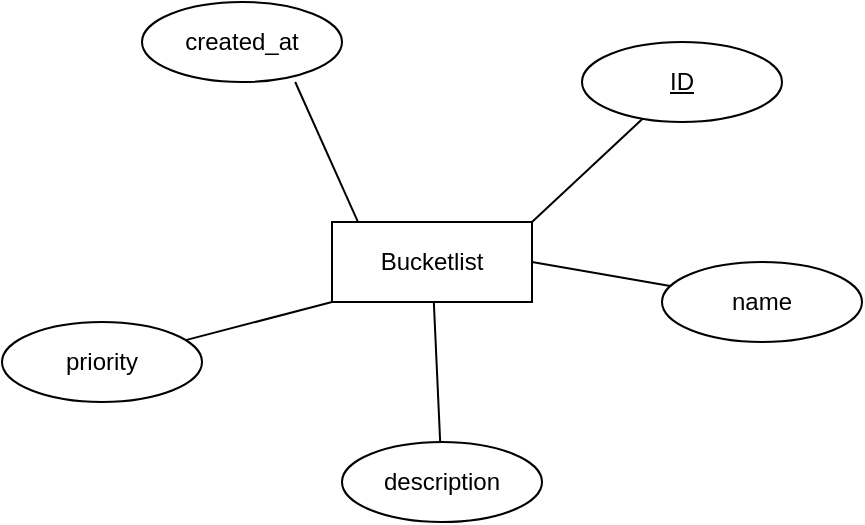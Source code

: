 <mxfile>
    <diagram id="A4WJAMhHbkNn9q33ML0d" name="Page-1">
        <mxGraphModel dx="828" dy="563" grid="1" gridSize="10" guides="1" tooltips="1" connect="1" arrows="1" fold="1" page="1" pageScale="1" pageWidth="850" pageHeight="1100" math="0" shadow="0">
            <root>
                <mxCell id="0"/>
                <mxCell id="1" parent="0"/>
                <mxCell id="12" value="Bucketlist" style="whiteSpace=wrap;html=1;align=center;" vertex="1" parent="1">
                    <mxGeometry x="325" y="590" width="100" height="40" as="geometry"/>
                </mxCell>
                <mxCell id="13" value="description" style="ellipse;whiteSpace=wrap;html=1;align=center;" vertex="1" parent="1">
                    <mxGeometry x="330" y="700" width="100" height="40" as="geometry"/>
                </mxCell>
                <mxCell id="14" value="ID" style="ellipse;whiteSpace=wrap;html=1;align=center;fontStyle=4;" vertex="1" parent="1">
                    <mxGeometry x="450" y="500" width="100" height="40" as="geometry"/>
                </mxCell>
                <mxCell id="15" value="name" style="ellipse;whiteSpace=wrap;html=1;align=center;" vertex="1" parent="1">
                    <mxGeometry x="490" y="610" width="100" height="40" as="geometry"/>
                </mxCell>
                <mxCell id="16" value="priority" style="ellipse;whiteSpace=wrap;html=1;align=center;" vertex="1" parent="1">
                    <mxGeometry x="160" y="640" width="100" height="40" as="geometry"/>
                </mxCell>
                <mxCell id="17" value="created_at" style="ellipse;whiteSpace=wrap;html=1;align=center;" vertex="1" parent="1">
                    <mxGeometry x="230" y="480" width="100" height="40" as="geometry"/>
                </mxCell>
                <mxCell id="18" value="" style="endArrow=none;html=1;rounded=0;entryX=0;entryY=1;entryDx=0;entryDy=0;" edge="1" parent="1" source="16" target="12">
                    <mxGeometry relative="1" as="geometry">
                        <mxPoint x="340" y="660" as="sourcePoint"/>
                        <mxPoint x="500" y="660" as="targetPoint"/>
                    </mxGeometry>
                </mxCell>
                <mxCell id="19" value="" style="endArrow=none;html=1;rounded=0;" edge="1" parent="1" source="12" target="13">
                    <mxGeometry relative="1" as="geometry">
                        <mxPoint x="340" y="660" as="sourcePoint"/>
                        <mxPoint x="500" y="660" as="targetPoint"/>
                    </mxGeometry>
                </mxCell>
                <mxCell id="20" value="" style="endArrow=none;html=1;rounded=0;exitX=1;exitY=0.5;exitDx=0;exitDy=0;" edge="1" parent="1" source="12" target="15">
                    <mxGeometry relative="1" as="geometry">
                        <mxPoint x="340" y="660" as="sourcePoint"/>
                        <mxPoint x="500" y="660" as="targetPoint"/>
                    </mxGeometry>
                </mxCell>
                <mxCell id="21" value="" style="endArrow=none;html=1;rounded=0;exitX=1;exitY=0;exitDx=0;exitDy=0;" edge="1" parent="1" source="12" target="14">
                    <mxGeometry relative="1" as="geometry">
                        <mxPoint x="340" y="660" as="sourcePoint"/>
                        <mxPoint x="500" y="660" as="targetPoint"/>
                    </mxGeometry>
                </mxCell>
                <mxCell id="22" value="" style="endArrow=none;html=1;rounded=0;exitX=0.766;exitY=1;exitDx=0;exitDy=0;exitPerimeter=0;entryX=0.128;entryY=-0.01;entryDx=0;entryDy=0;entryPerimeter=0;" edge="1" parent="1" source="17" target="12">
                    <mxGeometry relative="1" as="geometry">
                        <mxPoint x="340" y="660" as="sourcePoint"/>
                        <mxPoint x="500" y="660" as="targetPoint"/>
                    </mxGeometry>
                </mxCell>
            </root>
        </mxGraphModel>
    </diagram>
</mxfile>